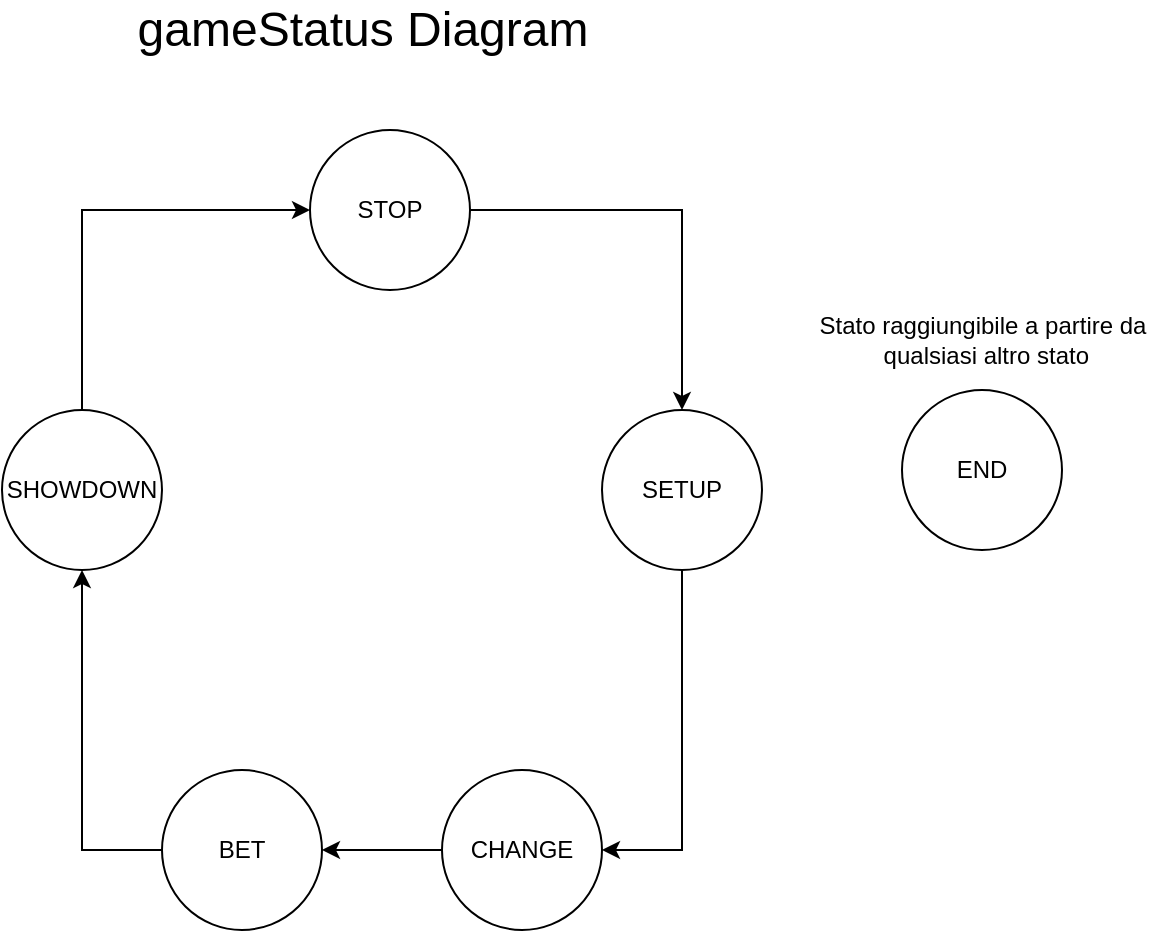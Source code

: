<mxfile version="13.7.9" type="device"><diagram id="C5RBs43oDa-KdzZeNtuy" name="Page-1"><mxGraphModel dx="1089" dy="964" grid="1" gridSize="10" guides="1" tooltips="1" connect="1" arrows="1" fold="1" page="1" pageScale="1" pageWidth="827" pageHeight="1169" math="0" shadow="0"><root><mxCell id="WIyWlLk6GJQsqaUBKTNV-0"/><mxCell id="WIyWlLk6GJQsqaUBKTNV-1" parent="WIyWlLk6GJQsqaUBKTNV-0"/><mxCell id="Md-RmPa5m2bUXVENO4Lp-6" style="edgeStyle=orthogonalEdgeStyle;rounded=0;orthogonalLoop=1;jettySize=auto;html=1;" edge="1" parent="WIyWlLk6GJQsqaUBKTNV-1" source="Md-RmPa5m2bUXVENO4Lp-0" target="Md-RmPa5m2bUXVENO4Lp-2"><mxGeometry relative="1" as="geometry"/></mxCell><mxCell id="Md-RmPa5m2bUXVENO4Lp-0" value="STOP" style="ellipse;whiteSpace=wrap;html=1;aspect=fixed;" vertex="1" parent="WIyWlLk6GJQsqaUBKTNV-1"><mxGeometry x="374" y="460" width="80" height="80" as="geometry"/></mxCell><mxCell id="Md-RmPa5m2bUXVENO4Lp-7" style="edgeStyle=orthogonalEdgeStyle;rounded=0;orthogonalLoop=1;jettySize=auto;html=1;entryX=1;entryY=0.5;entryDx=0;entryDy=0;" edge="1" parent="WIyWlLk6GJQsqaUBKTNV-1" source="Md-RmPa5m2bUXVENO4Lp-2" target="Md-RmPa5m2bUXVENO4Lp-3"><mxGeometry relative="1" as="geometry"/></mxCell><mxCell id="Md-RmPa5m2bUXVENO4Lp-2" value="SETUP" style="ellipse;whiteSpace=wrap;html=1;aspect=fixed;" vertex="1" parent="WIyWlLk6GJQsqaUBKTNV-1"><mxGeometry x="520" y="600" width="80" height="80" as="geometry"/></mxCell><mxCell id="Md-RmPa5m2bUXVENO4Lp-8" style="edgeStyle=orthogonalEdgeStyle;rounded=0;orthogonalLoop=1;jettySize=auto;html=1;entryX=1;entryY=0.5;entryDx=0;entryDy=0;" edge="1" parent="WIyWlLk6GJQsqaUBKTNV-1" source="Md-RmPa5m2bUXVENO4Lp-3" target="Md-RmPa5m2bUXVENO4Lp-4"><mxGeometry relative="1" as="geometry"/></mxCell><mxCell id="Md-RmPa5m2bUXVENO4Lp-3" value="CHANGE" style="ellipse;whiteSpace=wrap;html=1;aspect=fixed;" vertex="1" parent="WIyWlLk6GJQsqaUBKTNV-1"><mxGeometry x="440" y="780" width="80" height="80" as="geometry"/></mxCell><mxCell id="Md-RmPa5m2bUXVENO4Lp-9" style="edgeStyle=orthogonalEdgeStyle;rounded=0;orthogonalLoop=1;jettySize=auto;html=1;entryX=0.5;entryY=1;entryDx=0;entryDy=0;exitX=0;exitY=0.5;exitDx=0;exitDy=0;" edge="1" parent="WIyWlLk6GJQsqaUBKTNV-1" source="Md-RmPa5m2bUXVENO4Lp-4" target="Md-RmPa5m2bUXVENO4Lp-5"><mxGeometry relative="1" as="geometry"/></mxCell><mxCell id="Md-RmPa5m2bUXVENO4Lp-4" value="BET" style="ellipse;whiteSpace=wrap;html=1;aspect=fixed;" vertex="1" parent="WIyWlLk6GJQsqaUBKTNV-1"><mxGeometry x="300" y="780" width="80" height="80" as="geometry"/></mxCell><mxCell id="Md-RmPa5m2bUXVENO4Lp-10" style="edgeStyle=orthogonalEdgeStyle;rounded=0;orthogonalLoop=1;jettySize=auto;html=1;exitX=0.5;exitY=0;exitDx=0;exitDy=0;entryX=0;entryY=0.5;entryDx=0;entryDy=0;" edge="1" parent="WIyWlLk6GJQsqaUBKTNV-1" source="Md-RmPa5m2bUXVENO4Lp-5" target="Md-RmPa5m2bUXVENO4Lp-0"><mxGeometry relative="1" as="geometry"/></mxCell><mxCell id="Md-RmPa5m2bUXVENO4Lp-5" value="SHOWDOWN" style="ellipse;whiteSpace=wrap;html=1;aspect=fixed;" vertex="1" parent="WIyWlLk6GJQsqaUBKTNV-1"><mxGeometry x="220" y="600" width="80" height="80" as="geometry"/></mxCell><mxCell id="Md-RmPa5m2bUXVENO4Lp-11" value="END" style="ellipse;whiteSpace=wrap;html=1;aspect=fixed;" vertex="1" parent="WIyWlLk6GJQsqaUBKTNV-1"><mxGeometry x="670" y="590" width="80" height="80" as="geometry"/></mxCell><mxCell id="Md-RmPa5m2bUXVENO4Lp-17" value="Stato raggiungibile a partire da&lt;br&gt;&amp;nbsp;qualsiasi altro stato" style="text;html=1;align=center;verticalAlign=middle;resizable=0;points=[];autosize=1;" vertex="1" parent="WIyWlLk6GJQsqaUBKTNV-1"><mxGeometry x="620" y="550" width="180" height="30" as="geometry"/></mxCell><mxCell id="Md-RmPa5m2bUXVENO4Lp-18" value="&lt;font style=&quot;font-size: 24px&quot;&gt;gameStatus Diagram&lt;/font&gt;" style="text;html=1;align=center;verticalAlign=middle;resizable=0;points=[];autosize=1;" vertex="1" parent="WIyWlLk6GJQsqaUBKTNV-1"><mxGeometry x="280" y="400" width="240" height="20" as="geometry"/></mxCell></root></mxGraphModel></diagram></mxfile>